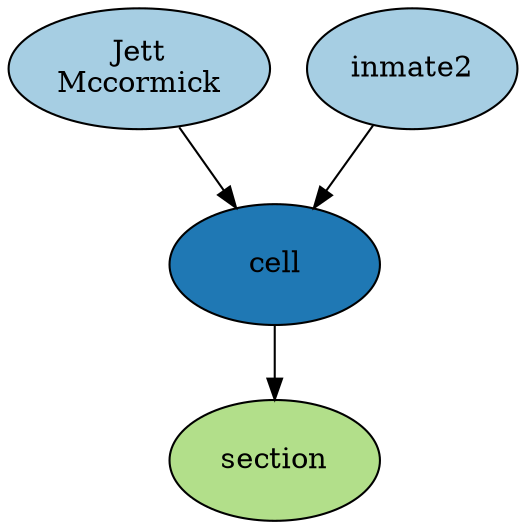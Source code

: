 digraph G {
layout=dot
node[colorscheme=paired8, style=filled, color=black, fixedSize=true, width=1.4, height=.8]
"section"[fillcolor= "3",label= "section"]
"mobBoss"[fillcolor= "1",label= "Jett\nMccormick"]
"inmate2"[fillcolor= "1",label= "inmate2"]
"cell"[fillcolor= "2",label= "cell"]
"cell" -> "section"
"inmate2" -> "cell"
"mobBoss" -> "cell"
}
